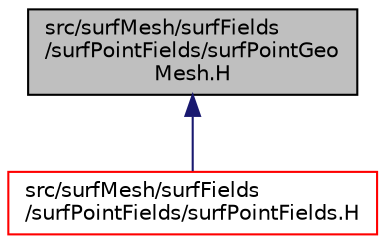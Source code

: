 digraph "src/surfMesh/surfFields/surfPointFields/surfPointGeoMesh.H"
{
  bgcolor="transparent";
  edge [fontname="Helvetica",fontsize="10",labelfontname="Helvetica",labelfontsize="10"];
  node [fontname="Helvetica",fontsize="10",shape=record];
  Node1 [label="src/surfMesh/surfFields\l/surfPointFields/surfPointGeo\lMesh.H",height=0.2,width=0.4,color="black", fillcolor="grey75", style="filled", fontcolor="black"];
  Node1 -> Node2 [dir="back",color="midnightblue",fontsize="10",style="solid",fontname="Helvetica"];
  Node2 [label="src/surfMesh/surfFields\l/surfPointFields/surfPointFields.H",height=0.2,width=0.4,color="red",URL="$a10095.html"];
}
